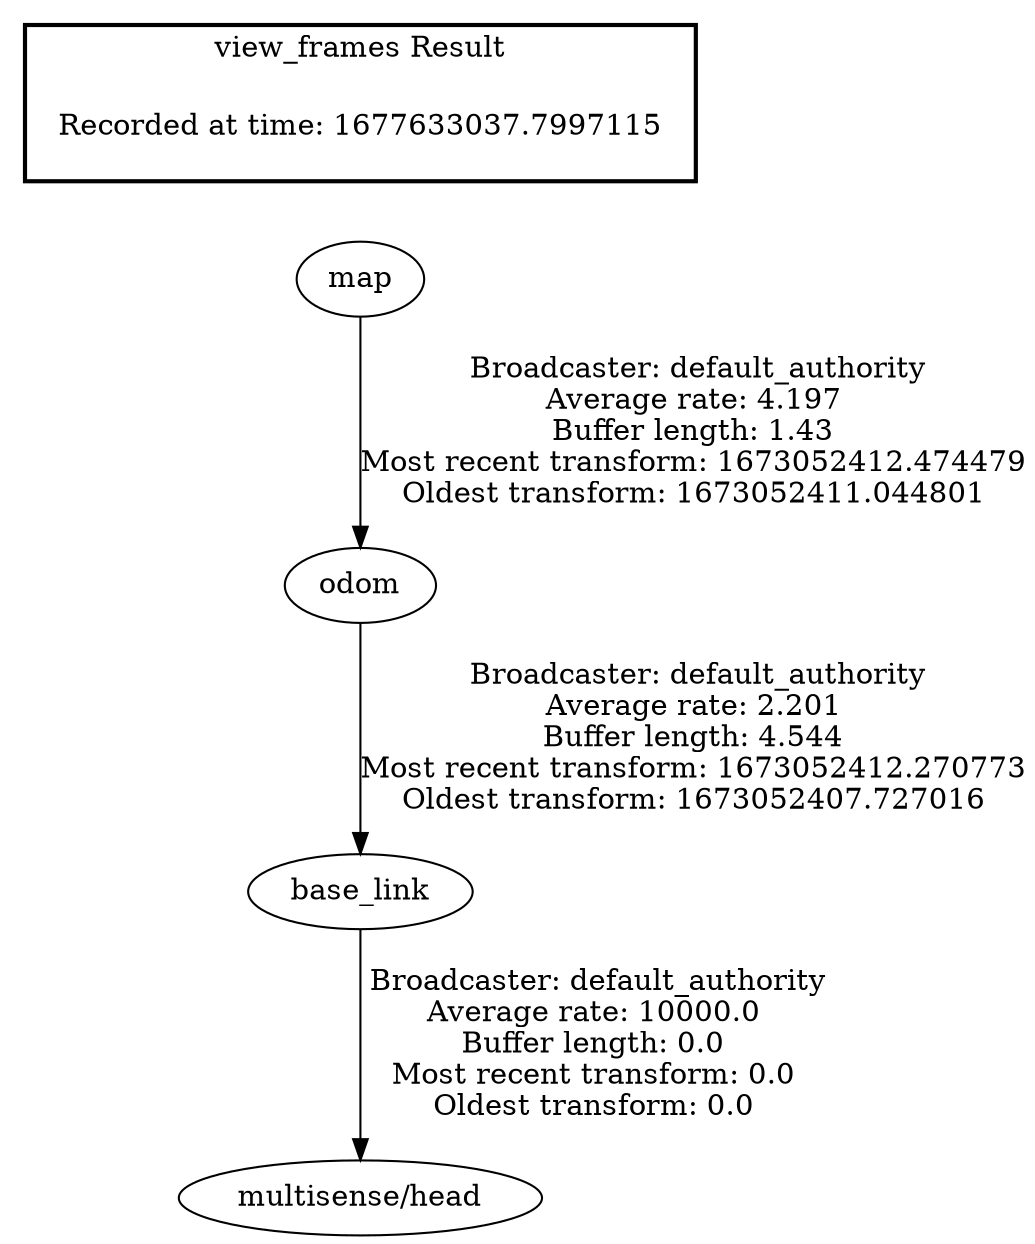 digraph G {
"base_link" -> "multisense/head"[label=" Broadcaster: default_authority\nAverage rate: 10000.0\nBuffer length: 0.0\nMost recent transform: 0.0\nOldest transform: 0.0\n"];
"odom" -> "base_link"[label=" Broadcaster: default_authority\nAverage rate: 2.201\nBuffer length: 4.544\nMost recent transform: 1673052412.270773\nOldest transform: 1673052407.727016\n"];
"map" -> "odom"[label=" Broadcaster: default_authority\nAverage rate: 4.197\nBuffer length: 1.43\nMost recent transform: 1673052412.474479\nOldest transform: 1673052411.044801\n"];
edge [style=invis];
 subgraph cluster_legend { style=bold; color=black; label ="view_frames Result";
"Recorded at time: 1677633037.7997115"[ shape=plaintext ] ;
}->"map";
}